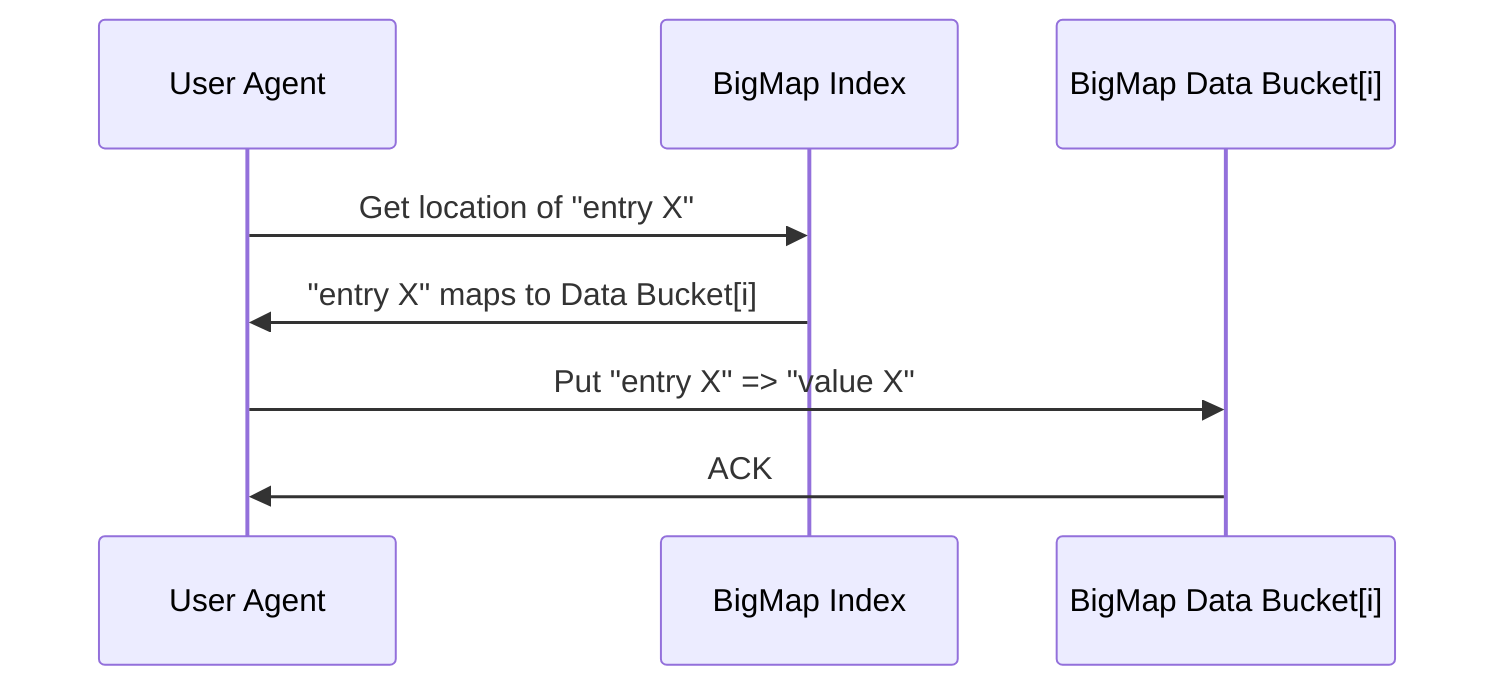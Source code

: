 sequenceDiagram
    User Agent            ->> BigMap Index:           Get location of "entry X"
    BigMap Index          ->> User Agent:             "entry X" maps to Data Bucket[i]
    User Agent            ->> BigMap Data Bucket[i]:  Put "entry X" => "value X"
    BigMap Data Bucket[i] ->> User Agent:             ACK